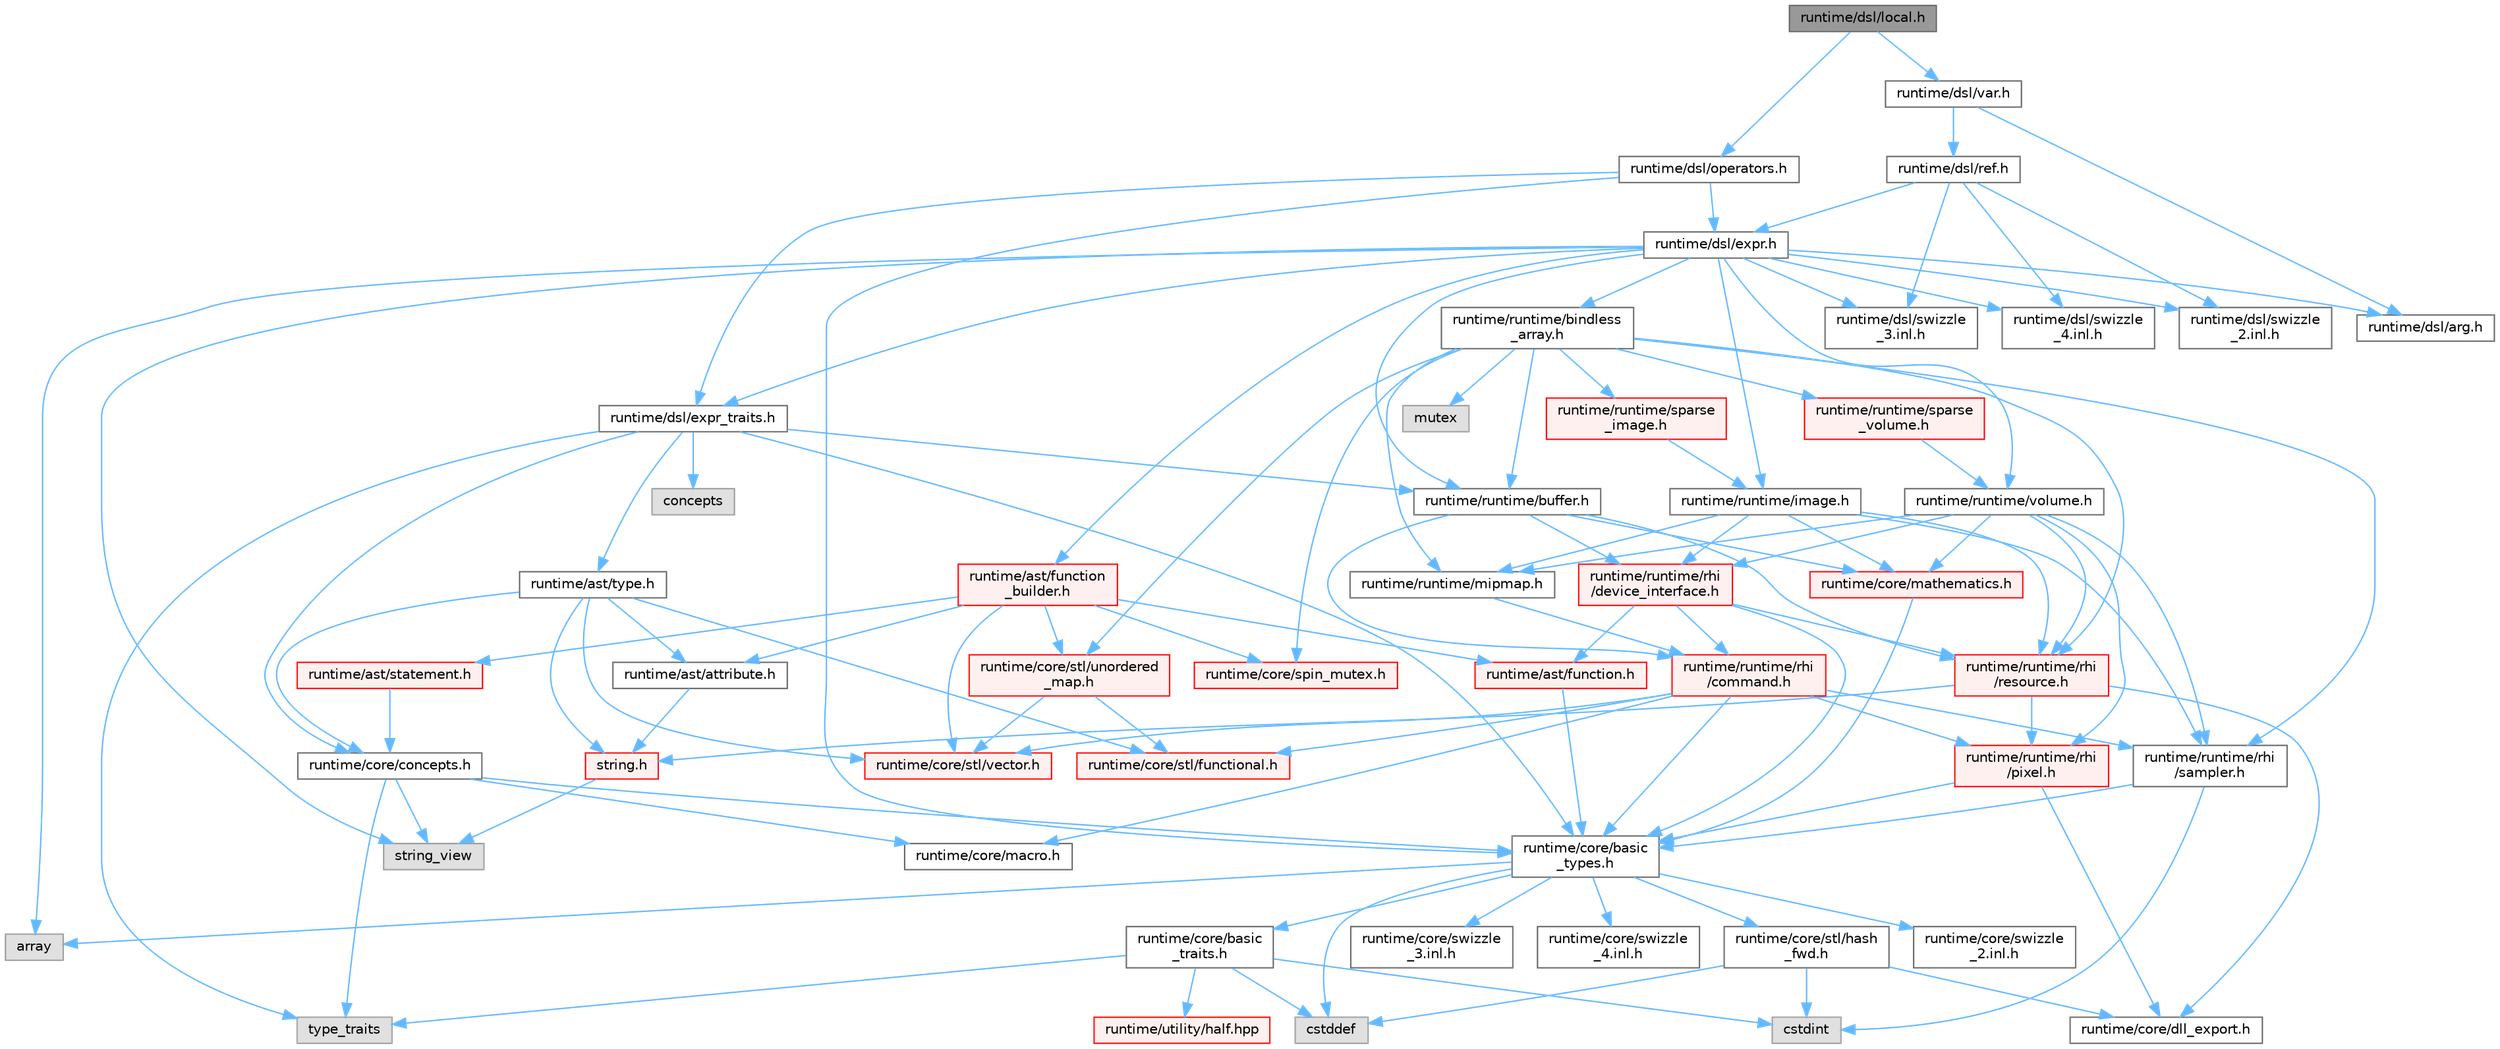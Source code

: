 digraph "runtime/dsl/local.h"
{
 // LATEX_PDF_SIZE
  bgcolor="transparent";
  edge [fontname=Helvetica,fontsize=10,labelfontname=Helvetica,labelfontsize=10];
  node [fontname=Helvetica,fontsize=10,shape=box,height=0.2,width=0.4];
  Node1 [id="Node000001",label="runtime/dsl/local.h",height=0.2,width=0.4,color="gray40", fillcolor="grey60", style="filled", fontcolor="black",tooltip=" "];
  Node1 -> Node2 [id="edge1_Node000001_Node000002",color="steelblue1",style="solid",tooltip=" "];
  Node2 [id="Node000002",label="runtime/dsl/var.h",height=0.2,width=0.4,color="grey40", fillcolor="white", style="filled",URL="$var_8h.html",tooltip=" "];
  Node2 -> Node3 [id="edge2_Node000002_Node000003",color="steelblue1",style="solid",tooltip=" "];
  Node3 [id="Node000003",label="runtime/dsl/ref.h",height=0.2,width=0.4,color="grey40", fillcolor="white", style="filled",URL="$ref_8h.html",tooltip=" "];
  Node3 -> Node4 [id="edge3_Node000003_Node000004",color="steelblue1",style="solid",tooltip=" "];
  Node4 [id="Node000004",label="runtime/dsl/expr.h",height=0.2,width=0.4,color="grey40", fillcolor="white", style="filled",URL="$expr_8h.html",tooltip=" "];
  Node4 -> Node5 [id="edge4_Node000004_Node000005",color="steelblue1",style="solid",tooltip=" "];
  Node5 [id="Node000005",label="array",height=0.2,width=0.4,color="grey60", fillcolor="#E0E0E0", style="filled",tooltip=" "];
  Node4 -> Node6 [id="edge5_Node000004_Node000006",color="steelblue1",style="solid",tooltip=" "];
  Node6 [id="Node000006",label="string_view",height=0.2,width=0.4,color="grey60", fillcolor="#E0E0E0", style="filled",tooltip=" "];
  Node4 -> Node7 [id="edge6_Node000004_Node000007",color="steelblue1",style="solid",tooltip=" "];
  Node7 [id="Node000007",label="runtime/runtime/image.h",height=0.2,width=0.4,color="grey40", fillcolor="white", style="filled",URL="$image_8h.html",tooltip=" "];
  Node7 -> Node8 [id="edge7_Node000007_Node000008",color="steelblue1",style="solid",tooltip=" "];
  Node8 [id="Node000008",label="runtime/core/mathematics.h",height=0.2,width=0.4,color="red", fillcolor="#FFF0F0", style="filled",URL="$mathematics_8h.html",tooltip=" "];
  Node8 -> Node13 [id="edge8_Node000008_Node000013",color="steelblue1",style="solid",tooltip=" "];
  Node13 [id="Node000013",label="runtime/core/basic\l_types.h",height=0.2,width=0.4,color="grey40", fillcolor="white", style="filled",URL="$basic__types_8h.html",tooltip=" "];
  Node13 -> Node14 [id="edge9_Node000013_Node000014",color="steelblue1",style="solid",tooltip=" "];
  Node14 [id="Node000014",label="cstddef",height=0.2,width=0.4,color="grey60", fillcolor="#E0E0E0", style="filled",tooltip=" "];
  Node13 -> Node5 [id="edge10_Node000013_Node000005",color="steelblue1",style="solid",tooltip=" "];
  Node13 -> Node15 [id="edge11_Node000013_Node000015",color="steelblue1",style="solid",tooltip=" "];
  Node15 [id="Node000015",label="runtime/core/stl/hash\l_fwd.h",height=0.2,width=0.4,color="grey40", fillcolor="white", style="filled",URL="$hash__fwd_8h.html",tooltip=" "];
  Node15 -> Node14 [id="edge12_Node000015_Node000014",color="steelblue1",style="solid",tooltip=" "];
  Node15 -> Node16 [id="edge13_Node000015_Node000016",color="steelblue1",style="solid",tooltip=" "];
  Node16 [id="Node000016",label="cstdint",height=0.2,width=0.4,color="grey60", fillcolor="#E0E0E0", style="filled",tooltip=" "];
  Node15 -> Node17 [id="edge14_Node000015_Node000017",color="steelblue1",style="solid",tooltip=" "];
  Node17 [id="Node000017",label="runtime/core/dll_export.h",height=0.2,width=0.4,color="grey40", fillcolor="white", style="filled",URL="$dll__export_8h.html",tooltip=" "];
  Node13 -> Node18 [id="edge15_Node000013_Node000018",color="steelblue1",style="solid",tooltip=" "];
  Node18 [id="Node000018",label="runtime/core/basic\l_traits.h",height=0.2,width=0.4,color="grey40", fillcolor="white", style="filled",URL="$basic__traits_8h.html",tooltip=" "];
  Node18 -> Node16 [id="edge16_Node000018_Node000016",color="steelblue1",style="solid",tooltip=" "];
  Node18 -> Node14 [id="edge17_Node000018_Node000014",color="steelblue1",style="solid",tooltip=" "];
  Node18 -> Node19 [id="edge18_Node000018_Node000019",color="steelblue1",style="solid",tooltip=" "];
  Node19 [id="Node000019",label="type_traits",height=0.2,width=0.4,color="grey60", fillcolor="#E0E0E0", style="filled",tooltip=" "];
  Node18 -> Node20 [id="edge19_Node000018_Node000020",color="steelblue1",style="solid",tooltip=" "];
  Node20 [id="Node000020",label="runtime/utility/half.hpp",height=0.2,width=0.4,color="red", fillcolor="#FFF0F0", style="filled",URL="$half_8hpp.html",tooltip=" "];
  Node13 -> Node28 [id="edge20_Node000013_Node000028",color="steelblue1",style="solid",tooltip=" "];
  Node28 [id="Node000028",label="runtime/core/swizzle\l_2.inl.h",height=0.2,width=0.4,color="grey40", fillcolor="white", style="filled",URL="$core_2swizzle__2_8inl_8h.html",tooltip=" "];
  Node13 -> Node29 [id="edge21_Node000013_Node000029",color="steelblue1",style="solid",tooltip=" "];
  Node29 [id="Node000029",label="runtime/core/swizzle\l_3.inl.h",height=0.2,width=0.4,color="grey40", fillcolor="white", style="filled",URL="$core_2swizzle__3_8inl_8h.html",tooltip=" "];
  Node13 -> Node30 [id="edge22_Node000013_Node000030",color="steelblue1",style="solid",tooltip=" "];
  Node30 [id="Node000030",label="runtime/core/swizzle\l_4.inl.h",height=0.2,width=0.4,color="grey40", fillcolor="white", style="filled",URL="$core_2swizzle__4_8inl_8h.html",tooltip=" "];
  Node7 -> Node32 [id="edge23_Node000007_Node000032",color="steelblue1",style="solid",tooltip=" "];
  Node32 [id="Node000032",label="runtime/runtime/rhi\l/resource.h",height=0.2,width=0.4,color="red", fillcolor="#FFF0F0", style="filled",URL="$runtime_2rhi_2resource_8h.html",tooltip=" "];
  Node32 -> Node17 [id="edge24_Node000032_Node000017",color="steelblue1",style="solid",tooltip=" "];
  Node32 -> Node57 [id="edge25_Node000032_Node000057",color="steelblue1",style="solid",tooltip=" "];
  Node57 [id="Node000057",label="string.h",height=0.2,width=0.4,color="red", fillcolor="#FFF0F0", style="filled",URL="$string_8h.html",tooltip=" "];
  Node57 -> Node6 [id="edge26_Node000057_Node000006",color="steelblue1",style="solid",tooltip=" "];
  Node32 -> Node174 [id="edge27_Node000032_Node000174",color="steelblue1",style="solid",tooltip=" "];
  Node174 [id="Node000174",label="runtime/runtime/rhi\l/pixel.h",height=0.2,width=0.4,color="red", fillcolor="#FFF0F0", style="filled",URL="$pixel_8h.html",tooltip=" "];
  Node174 -> Node17 [id="edge28_Node000174_Node000017",color="steelblue1",style="solid",tooltip=" "];
  Node174 -> Node13 [id="edge29_Node000174_Node000013",color="steelblue1",style="solid",tooltip=" "];
  Node7 -> Node175 [id="edge30_Node000007_Node000175",color="steelblue1",style="solid",tooltip=" "];
  Node175 [id="Node000175",label="runtime/runtime/mipmap.h",height=0.2,width=0.4,color="grey40", fillcolor="white", style="filled",URL="$mipmap_8h.html",tooltip=" "];
  Node175 -> Node176 [id="edge31_Node000175_Node000176",color="steelblue1",style="solid",tooltip=" "];
  Node176 [id="Node000176",label="runtime/runtime/rhi\l/command.h",height=0.2,width=0.4,color="red", fillcolor="#FFF0F0", style="filled",URL="$command_8h.html",tooltip=" "];
  Node176 -> Node177 [id="edge32_Node000176_Node000177",color="steelblue1",style="solid",tooltip=" "];
  Node177 [id="Node000177",label="runtime/core/macro.h",height=0.2,width=0.4,color="grey40", fillcolor="white", style="filled",URL="$macro_8h.html",tooltip=" "];
  Node176 -> Node13 [id="edge33_Node000176_Node000013",color="steelblue1",style="solid",tooltip=" "];
  Node176 -> Node178 [id="edge34_Node000176_Node000178",color="steelblue1",style="solid",tooltip=" "];
  Node178 [id="Node000178",label="runtime/core/stl/vector.h",height=0.2,width=0.4,color="red", fillcolor="#FFF0F0", style="filled",URL="$core_2stl_2vector_8h.html",tooltip=" "];
  Node176 -> Node191 [id="edge35_Node000176_Node000191",color="steelblue1",style="solid",tooltip=" "];
  Node191 [id="Node000191",label="runtime/core/stl/functional.h",height=0.2,width=0.4,color="red", fillcolor="#FFF0F0", style="filled",URL="$core_2stl_2functional_8h.html",tooltip=" "];
  Node176 -> Node174 [id="edge36_Node000176_Node000174",color="steelblue1",style="solid",tooltip=" "];
  Node176 -> Node196 [id="edge37_Node000176_Node000196",color="steelblue1",style="solid",tooltip=" "];
  Node196 [id="Node000196",label="runtime/runtime/rhi\l/sampler.h",height=0.2,width=0.4,color="grey40", fillcolor="white", style="filled",URL="$sampler_8h.html",tooltip=" "];
  Node196 -> Node16 [id="edge38_Node000196_Node000016",color="steelblue1",style="solid",tooltip=" "];
  Node196 -> Node13 [id="edge39_Node000196_Node000013",color="steelblue1",style="solid",tooltip=" "];
  Node7 -> Node196 [id="edge40_Node000007_Node000196",color="steelblue1",style="solid",tooltip=" "];
  Node7 -> Node201 [id="edge41_Node000007_Node000201",color="steelblue1",style="solid",tooltip=" "];
  Node201 [id="Node000201",label="runtime/runtime/rhi\l/device_interface.h",height=0.2,width=0.4,color="red", fillcolor="#FFF0F0", style="filled",URL="$device__interface_8h.html",tooltip=" "];
  Node201 -> Node13 [id="edge42_Node000201_Node000013",color="steelblue1",style="solid",tooltip=" "];
  Node201 -> Node205 [id="edge43_Node000201_Node000205",color="steelblue1",style="solid",tooltip=" "];
  Node205 [id="Node000205",label="runtime/ast/function.h",height=0.2,width=0.4,color="red", fillcolor="#FFF0F0", style="filled",URL="$ast_2function_8h.html",tooltip=" "];
  Node205 -> Node13 [id="edge44_Node000205_Node000013",color="steelblue1",style="solid",tooltip=" "];
  Node201 -> Node32 [id="edge45_Node000201_Node000032",color="steelblue1",style="solid",tooltip=" "];
  Node201 -> Node176 [id="edge46_Node000201_Node000176",color="steelblue1",style="solid",tooltip=" "];
  Node4 -> Node219 [id="edge47_Node000004_Node000219",color="steelblue1",style="solid",tooltip=" "];
  Node219 [id="Node000219",label="runtime/runtime/volume.h",height=0.2,width=0.4,color="grey40", fillcolor="white", style="filled",URL="$volume_8h.html",tooltip=" "];
  Node219 -> Node8 [id="edge48_Node000219_Node000008",color="steelblue1",style="solid",tooltip=" "];
  Node219 -> Node174 [id="edge49_Node000219_Node000174",color="steelblue1",style="solid",tooltip=" "];
  Node219 -> Node32 [id="edge50_Node000219_Node000032",color="steelblue1",style="solid",tooltip=" "];
  Node219 -> Node175 [id="edge51_Node000219_Node000175",color="steelblue1",style="solid",tooltip=" "];
  Node219 -> Node196 [id="edge52_Node000219_Node000196",color="steelblue1",style="solid",tooltip=" "];
  Node219 -> Node201 [id="edge53_Node000219_Node000201",color="steelblue1",style="solid",tooltip=" "];
  Node4 -> Node220 [id="edge54_Node000004_Node000220",color="steelblue1",style="solid",tooltip=" "];
  Node220 [id="Node000220",label="runtime/runtime/buffer.h",height=0.2,width=0.4,color="grey40", fillcolor="white", style="filled",URL="$buffer_8h.html",tooltip=" "];
  Node220 -> Node8 [id="edge55_Node000220_Node000008",color="steelblue1",style="solid",tooltip=" "];
  Node220 -> Node176 [id="edge56_Node000220_Node000176",color="steelblue1",style="solid",tooltip=" "];
  Node220 -> Node32 [id="edge57_Node000220_Node000032",color="steelblue1",style="solid",tooltip=" "];
  Node220 -> Node201 [id="edge58_Node000220_Node000201",color="steelblue1",style="solid",tooltip=" "];
  Node4 -> Node221 [id="edge59_Node000004_Node000221",color="steelblue1",style="solid",tooltip=" "];
  Node221 [id="Node000221",label="runtime/runtime/bindless\l_array.h",height=0.2,width=0.4,color="grey40", fillcolor="white", style="filled",URL="$bindless__array_8h.html",tooltip=" "];
  Node221 -> Node222 [id="edge60_Node000221_Node000222",color="steelblue1",style="solid",tooltip=" "];
  Node222 [id="Node000222",label="mutex",height=0.2,width=0.4,color="grey60", fillcolor="#E0E0E0", style="filled",tooltip=" "];
  Node221 -> Node223 [id="edge61_Node000221_Node000223",color="steelblue1",style="solid",tooltip=" "];
  Node223 [id="Node000223",label="runtime/core/stl/unordered\l_map.h",height=0.2,width=0.4,color="red", fillcolor="#FFF0F0", style="filled",URL="$core_2stl_2unordered__map_8h.html",tooltip=" "];
  Node223 -> Node178 [id="edge62_Node000223_Node000178",color="steelblue1",style="solid",tooltip=" "];
  Node223 -> Node191 [id="edge63_Node000223_Node000191",color="steelblue1",style="solid",tooltip=" "];
  Node221 -> Node225 [id="edge64_Node000221_Node000225",color="steelblue1",style="solid",tooltip=" "];
  Node225 [id="Node000225",label="runtime/core/spin_mutex.h",height=0.2,width=0.4,color="red", fillcolor="#FFF0F0", style="filled",URL="$spin__mutex_8h.html",tooltip=" "];
  Node221 -> Node196 [id="edge65_Node000221_Node000196",color="steelblue1",style="solid",tooltip=" "];
  Node221 -> Node175 [id="edge66_Node000221_Node000175",color="steelblue1",style="solid",tooltip=" "];
  Node221 -> Node32 [id="edge67_Node000221_Node000032",color="steelblue1",style="solid",tooltip=" "];
  Node221 -> Node220 [id="edge68_Node000221_Node000220",color="steelblue1",style="solid",tooltip=" "];
  Node221 -> Node227 [id="edge69_Node000221_Node000227",color="steelblue1",style="solid",tooltip=" "];
  Node227 [id="Node000227",label="runtime/runtime/sparse\l_image.h",height=0.2,width=0.4,color="red", fillcolor="#FFF0F0", style="filled",URL="$sparse__image_8h.html",tooltip=" "];
  Node227 -> Node7 [id="edge70_Node000227_Node000007",color="steelblue1",style="solid",tooltip=" "];
  Node221 -> Node231 [id="edge71_Node000221_Node000231",color="steelblue1",style="solid",tooltip=" "];
  Node231 [id="Node000231",label="runtime/runtime/sparse\l_volume.h",height=0.2,width=0.4,color="red", fillcolor="#FFF0F0", style="filled",URL="$sparse__volume_8h.html",tooltip=" "];
  Node231 -> Node219 [id="edge72_Node000231_Node000219",color="steelblue1",style="solid",tooltip=" "];
  Node4 -> Node232 [id="edge73_Node000004_Node000232",color="steelblue1",style="solid",tooltip=" "];
  Node232 [id="Node000232",label="runtime/ast/function\l_builder.h",height=0.2,width=0.4,color="red", fillcolor="#FFF0F0", style="filled",URL="$function__builder_8h.html",tooltip=" "];
  Node232 -> Node178 [id="edge74_Node000232_Node000178",color="steelblue1",style="solid",tooltip=" "];
  Node232 -> Node225 [id="edge75_Node000232_Node000225",color="steelblue1",style="solid",tooltip=" "];
  Node232 -> Node233 [id="edge76_Node000232_Node000233",color="steelblue1",style="solid",tooltip=" "];
  Node233 [id="Node000233",label="runtime/ast/statement.h",height=0.2,width=0.4,color="red", fillcolor="#FFF0F0", style="filled",URL="$statement_8h.html",tooltip=" "];
  Node233 -> Node212 [id="edge77_Node000233_Node000212",color="steelblue1",style="solid",tooltip=" "];
  Node212 [id="Node000212",label="runtime/core/concepts.h",height=0.2,width=0.4,color="grey40", fillcolor="white", style="filled",URL="$concepts_8h.html",tooltip=" "];
  Node212 -> Node19 [id="edge78_Node000212_Node000019",color="steelblue1",style="solid",tooltip=" "];
  Node212 -> Node6 [id="edge79_Node000212_Node000006",color="steelblue1",style="solid",tooltip=" "];
  Node212 -> Node177 [id="edge80_Node000212_Node000177",color="steelblue1",style="solid",tooltip=" "];
  Node212 -> Node13 [id="edge81_Node000212_Node000013",color="steelblue1",style="solid",tooltip=" "];
  Node232 -> Node205 [id="edge82_Node000232_Node000205",color="steelblue1",style="solid",tooltip=" "];
  Node232 -> Node213 [id="edge83_Node000232_Node000213",color="steelblue1",style="solid",tooltip=" "];
  Node213 [id="Node000213",label="runtime/ast/attribute.h",height=0.2,width=0.4,color="grey40", fillcolor="white", style="filled",URL="$attribute_8h.html",tooltip=" "];
  Node213 -> Node57 [id="edge84_Node000213_Node000057",color="steelblue1",style="solid",tooltip=" "];
  Node232 -> Node223 [id="edge85_Node000232_Node000223",color="steelblue1",style="solid",tooltip=" "];
  Node4 -> Node237 [id="edge86_Node000004_Node000237",color="steelblue1",style="solid",tooltip=" "];
  Node237 [id="Node000237",label="runtime/dsl/expr_traits.h",height=0.2,width=0.4,color="grey40", fillcolor="white", style="filled",URL="$expr__traits_8h.html",tooltip=" "];
  Node237 -> Node19 [id="edge87_Node000237_Node000019",color="steelblue1",style="solid",tooltip=" "];
  Node237 -> Node238 [id="edge88_Node000237_Node000238",color="steelblue1",style="solid",tooltip=" "];
  Node238 [id="Node000238",label="concepts",height=0.2,width=0.4,color="grey60", fillcolor="#E0E0E0", style="filled",tooltip=" "];
  Node237 -> Node13 [id="edge89_Node000237_Node000013",color="steelblue1",style="solid",tooltip=" "];
  Node237 -> Node212 [id="edge90_Node000237_Node000212",color="steelblue1",style="solid",tooltip=" "];
  Node237 -> Node211 [id="edge91_Node000237_Node000211",color="steelblue1",style="solid",tooltip=" "];
  Node211 [id="Node000211",label="runtime/ast/type.h",height=0.2,width=0.4,color="grey40", fillcolor="white", style="filled",URL="$type_8h.html",tooltip=" "];
  Node211 -> Node178 [id="edge92_Node000211_Node000178",color="steelblue1",style="solid",tooltip=" "];
  Node211 -> Node57 [id="edge93_Node000211_Node000057",color="steelblue1",style="solid",tooltip=" "];
  Node211 -> Node191 [id="edge94_Node000211_Node000191",color="steelblue1",style="solid",tooltip=" "];
  Node211 -> Node212 [id="edge95_Node000211_Node000212",color="steelblue1",style="solid",tooltip=" "];
  Node211 -> Node213 [id="edge96_Node000211_Node000213",color="steelblue1",style="solid",tooltip=" "];
  Node237 -> Node220 [id="edge97_Node000237_Node000220",color="steelblue1",style="solid",tooltip=" "];
  Node4 -> Node239 [id="edge98_Node000004_Node000239",color="steelblue1",style="solid",tooltip=" "];
  Node239 [id="Node000239",label="runtime/dsl/arg.h",height=0.2,width=0.4,color="grey40", fillcolor="white", style="filled",URL="$arg_8h.html",tooltip=" "];
  Node4 -> Node240 [id="edge99_Node000004_Node000240",color="steelblue1",style="solid",tooltip=" "];
  Node240 [id="Node000240",label="runtime/dsl/swizzle\l_2.inl.h",height=0.2,width=0.4,color="grey40", fillcolor="white", style="filled",URL="$dsl_2swizzle__2_8inl_8h.html",tooltip=" "];
  Node4 -> Node241 [id="edge100_Node000004_Node000241",color="steelblue1",style="solid",tooltip=" "];
  Node241 [id="Node000241",label="runtime/dsl/swizzle\l_3.inl.h",height=0.2,width=0.4,color="grey40", fillcolor="white", style="filled",URL="$dsl_2swizzle__3_8inl_8h.html",tooltip=" "];
  Node4 -> Node242 [id="edge101_Node000004_Node000242",color="steelblue1",style="solid",tooltip=" "];
  Node242 [id="Node000242",label="runtime/dsl/swizzle\l_4.inl.h",height=0.2,width=0.4,color="grey40", fillcolor="white", style="filled",URL="$dsl_2swizzle__4_8inl_8h.html",tooltip=" "];
  Node3 -> Node240 [id="edge102_Node000003_Node000240",color="steelblue1",style="solid",tooltip=" "];
  Node3 -> Node241 [id="edge103_Node000003_Node000241",color="steelblue1",style="solid",tooltip=" "];
  Node3 -> Node242 [id="edge104_Node000003_Node000242",color="steelblue1",style="solid",tooltip=" "];
  Node2 -> Node239 [id="edge105_Node000002_Node000239",color="steelblue1",style="solid",tooltip=" "];
  Node1 -> Node243 [id="edge106_Node000001_Node000243",color="steelblue1",style="solid",tooltip=" "];
  Node243 [id="Node000243",label="runtime/dsl/operators.h",height=0.2,width=0.4,color="grey40", fillcolor="white", style="filled",URL="$operators_8h.html",tooltip=" "];
  Node243 -> Node13 [id="edge107_Node000243_Node000013",color="steelblue1",style="solid",tooltip=" "];
  Node243 -> Node237 [id="edge108_Node000243_Node000237",color="steelblue1",style="solid",tooltip=" "];
  Node243 -> Node4 [id="edge109_Node000243_Node000004",color="steelblue1",style="solid",tooltip=" "];
}
